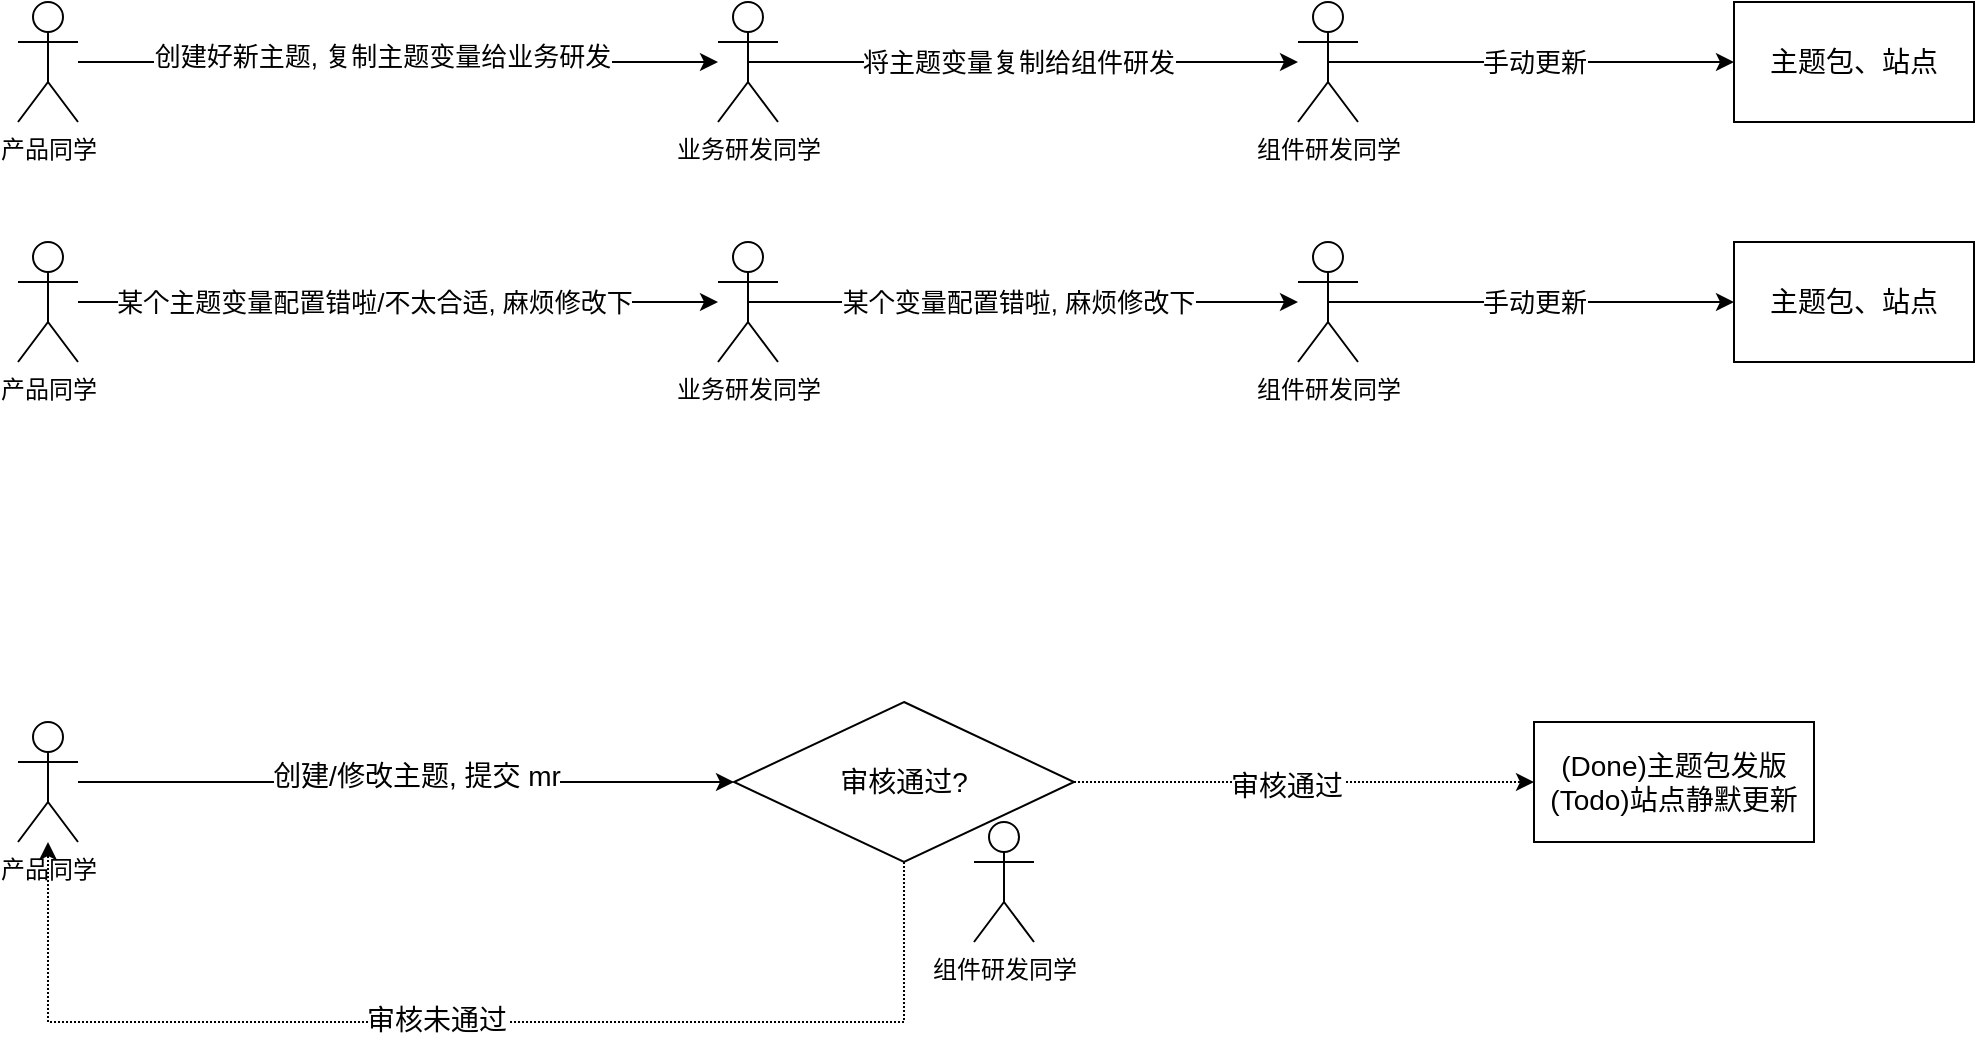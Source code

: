 <mxfile version="14.2.4" type="github">
  <diagram id="jPGTjq4C7aeMrTbWPzkC" name="Page-1">
    <mxGraphModel dx="1981" dy="666" grid="0" gridSize="10" guides="1" tooltips="1" connect="1" arrows="1" fold="1" page="0" pageScale="1" pageWidth="827" pageHeight="1169" math="0" shadow="0">
      <root>
        <mxCell id="0" />
        <mxCell id="1" parent="0" />
        <mxCell id="-j3xsVtCKZbW_aCNZZ6a-4" style="edgeStyle=orthogonalEdgeStyle;rounded=0;orthogonalLoop=1;jettySize=auto;html=1;" edge="1" parent="1" source="-j3xsVtCKZbW_aCNZZ6a-1" target="-j3xsVtCKZbW_aCNZZ6a-3">
          <mxGeometry relative="1" as="geometry" />
        </mxCell>
        <mxCell id="-j3xsVtCKZbW_aCNZZ6a-9" value="&lt;font style=&quot;font-size: 13px&quot;&gt;创建好新主题, 复制主题变量给业务研发&lt;/font&gt;" style="edgeLabel;html=1;align=center;verticalAlign=middle;resizable=0;points=[];" vertex="1" connectable="0" parent="-j3xsVtCKZbW_aCNZZ6a-4">
          <mxGeometry x="-0.053" y="3" relative="1" as="geometry">
            <mxPoint as="offset" />
          </mxGeometry>
        </mxCell>
        <mxCell id="-j3xsVtCKZbW_aCNZZ6a-1" value="产品同学" style="shape=umlActor;verticalLabelPosition=bottom;verticalAlign=top;html=1;outlineConnect=0;" vertex="1" parent="1">
          <mxGeometry x="-748" y="60" width="30" height="60" as="geometry" />
        </mxCell>
        <mxCell id="-j3xsVtCKZbW_aCNZZ6a-12" style="edgeStyle=orthogonalEdgeStyle;rounded=0;orthogonalLoop=1;jettySize=auto;html=1;exitX=0.5;exitY=0.5;exitDx=0;exitDy=0;exitPerimeter=0;" edge="1" parent="1" source="-j3xsVtCKZbW_aCNZZ6a-3" target="-j3xsVtCKZbW_aCNZZ6a-10">
          <mxGeometry relative="1" as="geometry" />
        </mxCell>
        <mxCell id="-j3xsVtCKZbW_aCNZZ6a-16" value="&lt;font style=&quot;font-size: 13px&quot;&gt;将主题变量复制给组件研发&lt;/font&gt;" style="edgeLabel;html=1;align=center;verticalAlign=middle;resizable=0;points=[];" vertex="1" connectable="0" parent="-j3xsVtCKZbW_aCNZZ6a-12">
          <mxGeometry x="-0.236" relative="1" as="geometry">
            <mxPoint x="30" as="offset" />
          </mxGeometry>
        </mxCell>
        <mxCell id="-j3xsVtCKZbW_aCNZZ6a-3" value="业务研发同学" style="shape=umlActor;verticalLabelPosition=bottom;verticalAlign=top;html=1;outlineConnect=0;" vertex="1" parent="1">
          <mxGeometry x="-398" y="60" width="30" height="60" as="geometry" />
        </mxCell>
        <mxCell id="-j3xsVtCKZbW_aCNZZ6a-18" style="edgeStyle=orthogonalEdgeStyle;rounded=0;orthogonalLoop=1;jettySize=auto;html=1;exitX=0.5;exitY=0.5;exitDx=0;exitDy=0;exitPerimeter=0;entryX=0;entryY=0.5;entryDx=0;entryDy=0;" edge="1" parent="1" source="-j3xsVtCKZbW_aCNZZ6a-10" target="-j3xsVtCKZbW_aCNZZ6a-17">
          <mxGeometry relative="1" as="geometry" />
        </mxCell>
        <mxCell id="-j3xsVtCKZbW_aCNZZ6a-19" value="&lt;font style=&quot;font-size: 13px&quot;&gt;手动更新&lt;/font&gt;" style="edgeLabel;html=1;align=center;verticalAlign=middle;resizable=0;points=[];" vertex="1" connectable="0" parent="-j3xsVtCKZbW_aCNZZ6a-18">
          <mxGeometry x="-0.084" y="-1" relative="1" as="geometry">
            <mxPoint x="10" y="-1" as="offset" />
          </mxGeometry>
        </mxCell>
        <mxCell id="-j3xsVtCKZbW_aCNZZ6a-10" value="组件研发同学" style="shape=umlActor;verticalLabelPosition=bottom;verticalAlign=top;html=1;outlineConnect=0;" vertex="1" parent="1">
          <mxGeometry x="-108" y="60" width="30" height="60" as="geometry" />
        </mxCell>
        <mxCell id="-j3xsVtCKZbW_aCNZZ6a-17" value="&lt;font style=&quot;font-size: 14px&quot;&gt;主题包、站点&lt;/font&gt;" style="rounded=0;whiteSpace=wrap;html=1;" vertex="1" parent="1">
          <mxGeometry x="110" y="60" width="120" height="60" as="geometry" />
        </mxCell>
        <mxCell id="-j3xsVtCKZbW_aCNZZ6a-20" style="edgeStyle=orthogonalEdgeStyle;rounded=0;orthogonalLoop=1;jettySize=auto;html=1;" edge="1" parent="1" source="-j3xsVtCKZbW_aCNZZ6a-22" target="-j3xsVtCKZbW_aCNZZ6a-25">
          <mxGeometry relative="1" as="geometry" />
        </mxCell>
        <mxCell id="-j3xsVtCKZbW_aCNZZ6a-30" value="某个主题变量配置错啦/不太合适, 麻烦修改下" style="edgeLabel;html=1;align=center;verticalAlign=middle;resizable=0;points=[];fontSize=13;" vertex="1" connectable="0" parent="-j3xsVtCKZbW_aCNZZ6a-20">
          <mxGeometry x="-0.156" y="2" relative="1" as="geometry">
            <mxPoint x="13" y="2" as="offset" />
          </mxGeometry>
        </mxCell>
        <mxCell id="-j3xsVtCKZbW_aCNZZ6a-22" value="产品同学" style="shape=umlActor;verticalLabelPosition=bottom;verticalAlign=top;html=1;outlineConnect=0;" vertex="1" parent="1">
          <mxGeometry x="-748" y="180" width="30" height="60" as="geometry" />
        </mxCell>
        <mxCell id="-j3xsVtCKZbW_aCNZZ6a-23" style="edgeStyle=orthogonalEdgeStyle;rounded=0;orthogonalLoop=1;jettySize=auto;html=1;exitX=0.5;exitY=0.5;exitDx=0;exitDy=0;exitPerimeter=0;" edge="1" parent="1" source="-j3xsVtCKZbW_aCNZZ6a-25" target="-j3xsVtCKZbW_aCNZZ6a-28">
          <mxGeometry relative="1" as="geometry" />
        </mxCell>
        <mxCell id="-j3xsVtCKZbW_aCNZZ6a-24" value="&lt;font style=&quot;font-size: 13px&quot;&gt;某个变量配置错啦, 麻烦修改下&lt;/font&gt;" style="edgeLabel;html=1;align=center;verticalAlign=middle;resizable=0;points=[];" vertex="1" connectable="0" parent="-j3xsVtCKZbW_aCNZZ6a-23">
          <mxGeometry x="-0.236" relative="1" as="geometry">
            <mxPoint x="30" as="offset" />
          </mxGeometry>
        </mxCell>
        <mxCell id="-j3xsVtCKZbW_aCNZZ6a-25" value="业务研发同学" style="shape=umlActor;verticalLabelPosition=bottom;verticalAlign=top;html=1;outlineConnect=0;" vertex="1" parent="1">
          <mxGeometry x="-398" y="180" width="30" height="60" as="geometry" />
        </mxCell>
        <mxCell id="-j3xsVtCKZbW_aCNZZ6a-26" style="edgeStyle=orthogonalEdgeStyle;rounded=0;orthogonalLoop=1;jettySize=auto;html=1;exitX=0.5;exitY=0.5;exitDx=0;exitDy=0;exitPerimeter=0;entryX=0;entryY=0.5;entryDx=0;entryDy=0;" edge="1" parent="1" source="-j3xsVtCKZbW_aCNZZ6a-28" target="-j3xsVtCKZbW_aCNZZ6a-29">
          <mxGeometry relative="1" as="geometry" />
        </mxCell>
        <mxCell id="-j3xsVtCKZbW_aCNZZ6a-27" value="&lt;font style=&quot;font-size: 13px&quot;&gt;手动更新&lt;/font&gt;" style="edgeLabel;html=1;align=center;verticalAlign=middle;resizable=0;points=[];" vertex="1" connectable="0" parent="-j3xsVtCKZbW_aCNZZ6a-26">
          <mxGeometry x="-0.084" y="-1" relative="1" as="geometry">
            <mxPoint x="10" y="-1" as="offset" />
          </mxGeometry>
        </mxCell>
        <mxCell id="-j3xsVtCKZbW_aCNZZ6a-28" value="组件研发同学" style="shape=umlActor;verticalLabelPosition=bottom;verticalAlign=top;html=1;outlineConnect=0;" vertex="1" parent="1">
          <mxGeometry x="-108" y="180" width="30" height="60" as="geometry" />
        </mxCell>
        <mxCell id="-j3xsVtCKZbW_aCNZZ6a-29" value="&lt;font style=&quot;font-size: 14px&quot;&gt;主题包、站点&lt;/font&gt;" style="rounded=0;whiteSpace=wrap;html=1;" vertex="1" parent="1">
          <mxGeometry x="110" y="180" width="120" height="60" as="geometry" />
        </mxCell>
        <mxCell id="-j3xsVtCKZbW_aCNZZ6a-32" style="edgeStyle=orthogonalEdgeStyle;rounded=0;orthogonalLoop=1;jettySize=auto;html=1;entryX=0;entryY=0.5;entryDx=0;entryDy=0;" edge="1" parent="1" source="-j3xsVtCKZbW_aCNZZ6a-34" target="-j3xsVtCKZbW_aCNZZ6a-46">
          <mxGeometry relative="1" as="geometry">
            <mxPoint x="-398" y="450" as="targetPoint" />
          </mxGeometry>
        </mxCell>
        <mxCell id="-j3xsVtCKZbW_aCNZZ6a-33" value="创建/修改主题, 提交 mr" style="edgeLabel;html=1;align=center;verticalAlign=middle;resizable=0;points=[];fontSize=14;" vertex="1" connectable="0" parent="-j3xsVtCKZbW_aCNZZ6a-32">
          <mxGeometry x="-0.053" y="3" relative="1" as="geometry">
            <mxPoint x="13" as="offset" />
          </mxGeometry>
        </mxCell>
        <mxCell id="-j3xsVtCKZbW_aCNZZ6a-34" value="产品同学" style="shape=umlActor;verticalLabelPosition=bottom;verticalAlign=top;html=1;outlineConnect=0;" vertex="1" parent="1">
          <mxGeometry x="-748" y="420" width="30" height="60" as="geometry" />
        </mxCell>
        <mxCell id="-j3xsVtCKZbW_aCNZZ6a-40" value="组件研发同学" style="shape=umlActor;verticalLabelPosition=bottom;verticalAlign=top;html=1;outlineConnect=0;" vertex="1" parent="1">
          <mxGeometry x="-270" y="470" width="30" height="60" as="geometry" />
        </mxCell>
        <mxCell id="-j3xsVtCKZbW_aCNZZ6a-48" style="edgeStyle=orthogonalEdgeStyle;rounded=0;orthogonalLoop=1;jettySize=auto;html=1;exitX=0.5;exitY=1;exitDx=0;exitDy=0;fontSize=14;dashed=1;dashPattern=1 1;" edge="1" parent="1" source="-j3xsVtCKZbW_aCNZZ6a-46" target="-j3xsVtCKZbW_aCNZZ6a-34">
          <mxGeometry relative="1" as="geometry">
            <mxPoint x="-740" y="670" as="targetPoint" />
            <Array as="points">
              <mxPoint x="-305" y="570" />
              <mxPoint x="-733" y="570" />
            </Array>
          </mxGeometry>
        </mxCell>
        <mxCell id="-j3xsVtCKZbW_aCNZZ6a-49" value="&lt;font style=&quot;font-size: 14px&quot;&gt;审核未通过&lt;/font&gt;" style="edgeLabel;html=1;align=center;verticalAlign=middle;resizable=0;points=[];fontSize=14;" vertex="1" connectable="0" parent="-j3xsVtCKZbW_aCNZZ6a-48">
          <mxGeometry x="0.097" y="-1" relative="1" as="geometry">
            <mxPoint x="14" as="offset" />
          </mxGeometry>
        </mxCell>
        <mxCell id="-j3xsVtCKZbW_aCNZZ6a-51" style="edgeStyle=orthogonalEdgeStyle;rounded=0;orthogonalLoop=1;jettySize=auto;html=1;exitX=1;exitY=0.5;exitDx=0;exitDy=0;dashed=1;dashPattern=1 1;fontSize=14;" edge="1" parent="1" source="-j3xsVtCKZbW_aCNZZ6a-46" target="-j3xsVtCKZbW_aCNZZ6a-50">
          <mxGeometry relative="1" as="geometry" />
        </mxCell>
        <mxCell id="-j3xsVtCKZbW_aCNZZ6a-52" value="审核通过" style="edgeLabel;html=1;align=center;verticalAlign=middle;resizable=0;points=[];fontSize=14;" vertex="1" connectable="0" parent="-j3xsVtCKZbW_aCNZZ6a-51">
          <mxGeometry x="-0.082" y="-2" relative="1" as="geometry">
            <mxPoint as="offset" />
          </mxGeometry>
        </mxCell>
        <mxCell id="-j3xsVtCKZbW_aCNZZ6a-46" value="审核通过?" style="rhombus;whiteSpace=wrap;html=1;fontSize=14;" vertex="1" parent="1">
          <mxGeometry x="-390" y="410" width="170" height="80" as="geometry" />
        </mxCell>
        <mxCell id="-j3xsVtCKZbW_aCNZZ6a-50" value="&lt;font style=&quot;font-size: 14px&quot;&gt;(Done)主题包发版&lt;br&gt;(Todo)站点静默更新&lt;br&gt;&lt;/font&gt;" style="rounded=0;whiteSpace=wrap;html=1;" vertex="1" parent="1">
          <mxGeometry x="10" y="420" width="140" height="60" as="geometry" />
        </mxCell>
      </root>
    </mxGraphModel>
  </diagram>
</mxfile>
